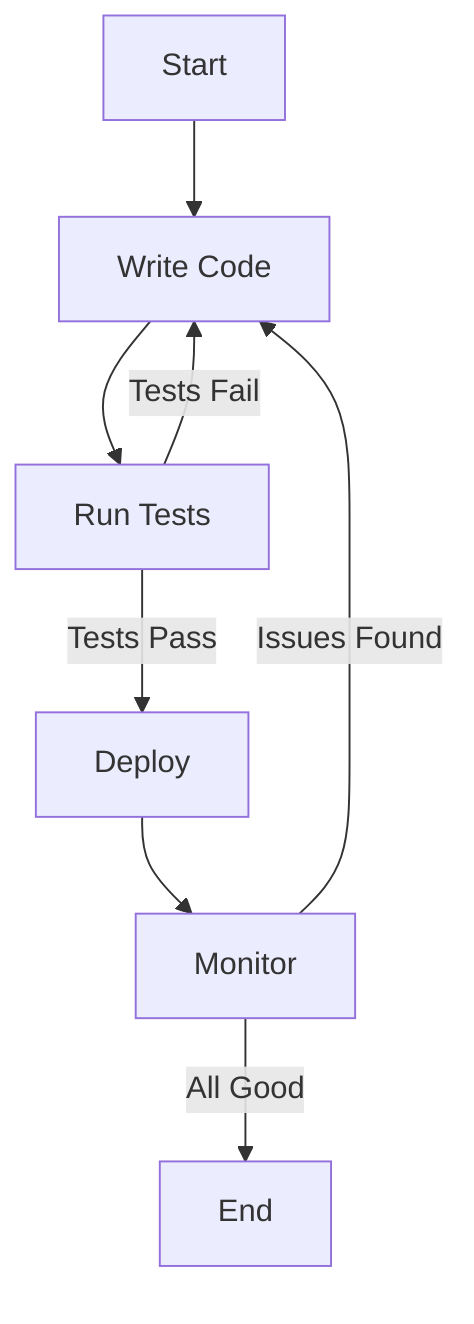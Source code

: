 graph TD
    A[Start] --> B[Write Code]
    B --> C[Run Tests]
    C -->|Tests Pass| D[Deploy]
    C -->|Tests Fail| B
    D --> E[Monitor]
    E -->|Issues Found| B
    E -->|All Good| F[End]